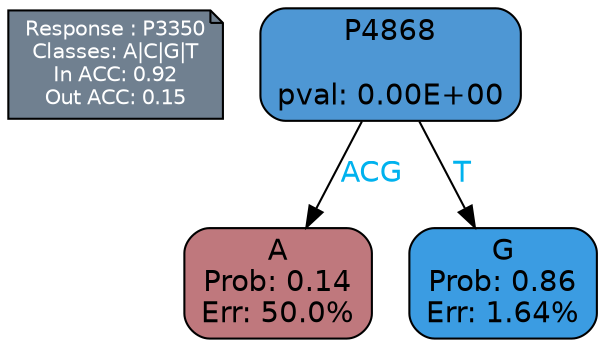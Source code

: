 digraph Tree {
node [shape=box, style="filled, rounded", color="black", fontname=helvetica] ;
graph [ranksep=equally, splines=polylines, bgcolor=transparent, dpi=600] ;
edge [fontname=helvetica] ;
LEGEND [label="Response : P3350
Classes: A|C|G|T
In ACC: 0.92
Out ACC: 0.15
",shape=note,align=left,style=filled,fillcolor="slategray",fontcolor="white",fontsize=10];1 [label="P4868

pval: 0.00E+00", fillcolor="#4e97d4"] ;
2 [label="A
Prob: 0.14
Err: 50.0%", fillcolor="#bf787d"] ;
3 [label="G
Prob: 0.86
Err: 1.64%", fillcolor="#3b9ce2"] ;
1 -> 2 [label="ACG",fontcolor=deepskyblue2] ;
1 -> 3 [label="T",fontcolor=deepskyblue2] ;
{rank = same; 2;3;}{rank = same; LEGEND;1;}}